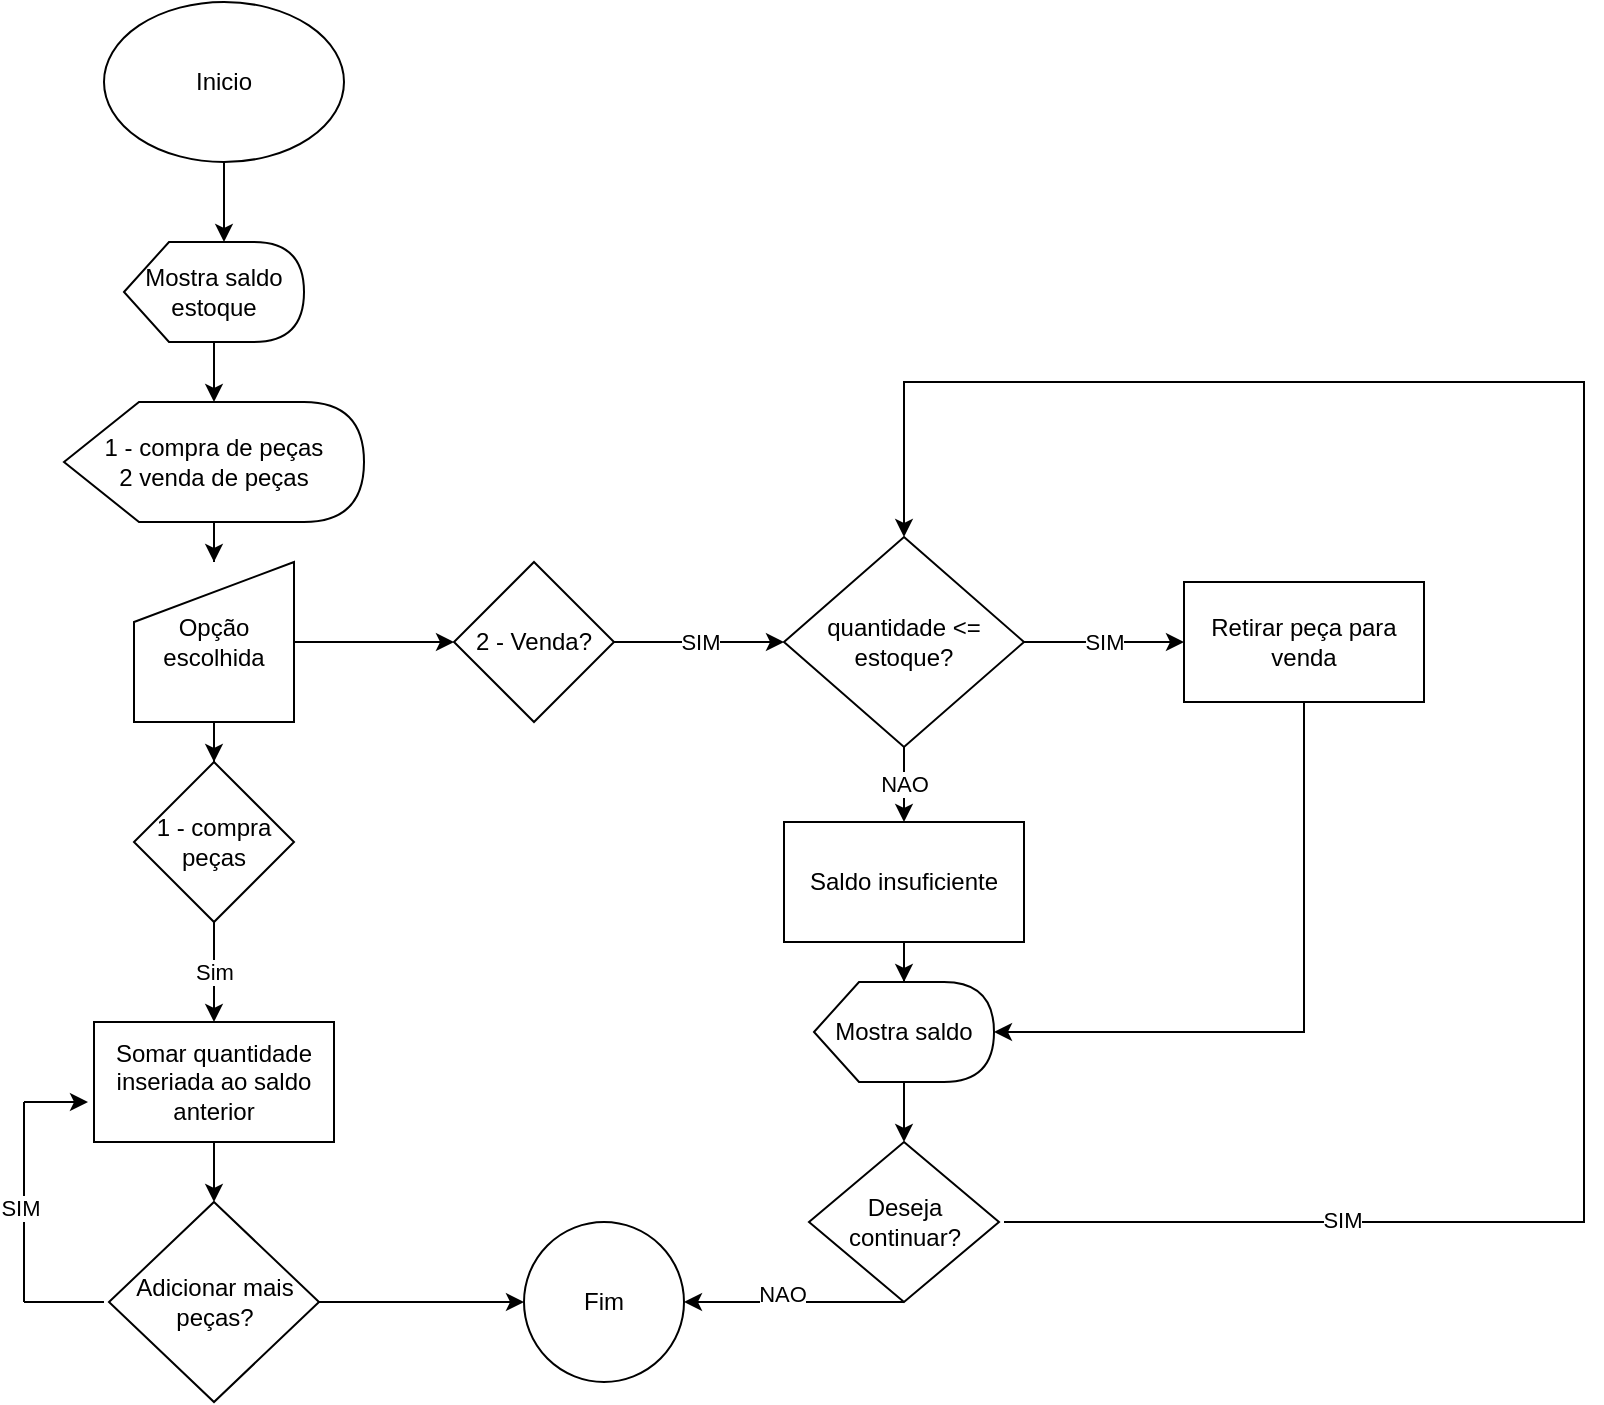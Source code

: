 <mxfile version="26.2.14">
  <diagram name="Página-1" id="1y3uljFw9QOdfljGZ6BB">
    <mxGraphModel dx="1042" dy="570" grid="1" gridSize="10" guides="1" tooltips="1" connect="1" arrows="1" fold="1" page="1" pageScale="1" pageWidth="827" pageHeight="1169" math="0" shadow="0">
      <root>
        <mxCell id="0" />
        <mxCell id="1" parent="0" />
        <mxCell id="xGtlebXgADdg8n_4w4U1-3" value="" style="edgeStyle=orthogonalEdgeStyle;rounded=0;orthogonalLoop=1;jettySize=auto;html=1;" edge="1" parent="1" source="xGtlebXgADdg8n_4w4U1-1">
          <mxGeometry relative="1" as="geometry">
            <mxPoint x="120" y="130" as="targetPoint" />
          </mxGeometry>
        </mxCell>
        <mxCell id="xGtlebXgADdg8n_4w4U1-1" value="Inicio" style="ellipse;whiteSpace=wrap;html=1;" vertex="1" parent="1">
          <mxGeometry x="60" y="10" width="120" height="80" as="geometry" />
        </mxCell>
        <mxCell id="xGtlebXgADdg8n_4w4U1-7" value="Sim" style="edgeStyle=orthogonalEdgeStyle;rounded=0;orthogonalLoop=1;jettySize=auto;html=1;" edge="1" parent="1" source="xGtlebXgADdg8n_4w4U1-4" target="xGtlebXgADdg8n_4w4U1-6">
          <mxGeometry relative="1" as="geometry" />
        </mxCell>
        <mxCell id="xGtlebXgADdg8n_4w4U1-4" value="1 - compra peças" style="rhombus;whiteSpace=wrap;html=1;" vertex="1" parent="1">
          <mxGeometry x="75" y="390" width="80" height="80" as="geometry" />
        </mxCell>
        <mxCell id="xGtlebXgADdg8n_4w4U1-39" value="" style="edgeStyle=orthogonalEdgeStyle;rounded=0;orthogonalLoop=1;jettySize=auto;html=1;" edge="1" parent="1" source="xGtlebXgADdg8n_4w4U1-6" target="xGtlebXgADdg8n_4w4U1-38">
          <mxGeometry relative="1" as="geometry" />
        </mxCell>
        <mxCell id="xGtlebXgADdg8n_4w4U1-6" value="Somar quantidade inseriada ao saldo anterior" style="rounded=0;whiteSpace=wrap;html=1;" vertex="1" parent="1">
          <mxGeometry x="55" y="520" width="120" height="60" as="geometry" />
        </mxCell>
        <mxCell id="xGtlebXgADdg8n_4w4U1-48" value="" style="edgeStyle=orthogonalEdgeStyle;rounded=0;orthogonalLoop=1;jettySize=auto;html=1;" edge="1" parent="1" source="xGtlebXgADdg8n_4w4U1-36" target="xGtlebXgADdg8n_4w4U1-47">
          <mxGeometry relative="1" as="geometry" />
        </mxCell>
        <mxCell id="xGtlebXgADdg8n_4w4U1-36" value="Mostra saldo estoque" style="shape=display;whiteSpace=wrap;html=1;" vertex="1" parent="1">
          <mxGeometry x="70" y="130" width="90" height="50" as="geometry" />
        </mxCell>
        <mxCell id="xGtlebXgADdg8n_4w4U1-46" value="" style="edgeStyle=orthogonalEdgeStyle;rounded=0;orthogonalLoop=1;jettySize=auto;html=1;" edge="1" parent="1" source="xGtlebXgADdg8n_4w4U1-38" target="xGtlebXgADdg8n_4w4U1-45">
          <mxGeometry relative="1" as="geometry" />
        </mxCell>
        <mxCell id="xGtlebXgADdg8n_4w4U1-38" value="Adicionar mais peças?" style="rhombus;whiteSpace=wrap;html=1;rounded=0;" vertex="1" parent="1">
          <mxGeometry x="62.5" y="610" width="105" height="100" as="geometry" />
        </mxCell>
        <mxCell id="xGtlebXgADdg8n_4w4U1-45" value="Fim" style="ellipse;whiteSpace=wrap;html=1;rounded=0;" vertex="1" parent="1">
          <mxGeometry x="270" y="620" width="80" height="80" as="geometry" />
        </mxCell>
        <mxCell id="xGtlebXgADdg8n_4w4U1-52" value="" style="edgeStyle=orthogonalEdgeStyle;rounded=0;orthogonalLoop=1;jettySize=auto;html=1;" edge="1" parent="1" source="xGtlebXgADdg8n_4w4U1-47" target="xGtlebXgADdg8n_4w4U1-51">
          <mxGeometry relative="1" as="geometry" />
        </mxCell>
        <mxCell id="xGtlebXgADdg8n_4w4U1-47" value="1 - compra de peças&lt;div&gt;2 venda de peças&lt;/div&gt;" style="shape=display;whiteSpace=wrap;html=1;" vertex="1" parent="1">
          <mxGeometry x="40" y="210" width="150" height="60" as="geometry" />
        </mxCell>
        <mxCell id="xGtlebXgADdg8n_4w4U1-53" value="" style="edgeStyle=orthogonalEdgeStyle;rounded=0;orthogonalLoop=1;jettySize=auto;html=1;" edge="1" parent="1" source="xGtlebXgADdg8n_4w4U1-51" target="xGtlebXgADdg8n_4w4U1-4">
          <mxGeometry relative="1" as="geometry" />
        </mxCell>
        <mxCell id="xGtlebXgADdg8n_4w4U1-59" value="" style="edgeStyle=orthogonalEdgeStyle;rounded=0;orthogonalLoop=1;jettySize=auto;html=1;" edge="1" parent="1" source="xGtlebXgADdg8n_4w4U1-51" target="xGtlebXgADdg8n_4w4U1-58">
          <mxGeometry relative="1" as="geometry" />
        </mxCell>
        <mxCell id="xGtlebXgADdg8n_4w4U1-51" value="Opção escolhida" style="shape=manualInput;whiteSpace=wrap;html=1;" vertex="1" parent="1">
          <mxGeometry x="75" y="290" width="80" height="80" as="geometry" />
        </mxCell>
        <mxCell id="xGtlebXgADdg8n_4w4U1-54" value="" style="endArrow=none;html=1;rounded=0;" edge="1" parent="1">
          <mxGeometry width="50" height="50" relative="1" as="geometry">
            <mxPoint x="20" y="660" as="sourcePoint" />
            <mxPoint x="60" y="660" as="targetPoint" />
          </mxGeometry>
        </mxCell>
        <mxCell id="xGtlebXgADdg8n_4w4U1-55" value="" style="endArrow=none;html=1;rounded=0;" edge="1" parent="1">
          <mxGeometry width="50" height="50" relative="1" as="geometry">
            <mxPoint x="20" y="660" as="sourcePoint" />
            <mxPoint x="20" y="560" as="targetPoint" />
          </mxGeometry>
        </mxCell>
        <mxCell id="xGtlebXgADdg8n_4w4U1-57" value="SIM" style="edgeLabel;html=1;align=center;verticalAlign=middle;resizable=0;points=[];" vertex="1" connectable="0" parent="xGtlebXgADdg8n_4w4U1-55">
          <mxGeometry x="-0.06" y="2" relative="1" as="geometry">
            <mxPoint as="offset" />
          </mxGeometry>
        </mxCell>
        <mxCell id="xGtlebXgADdg8n_4w4U1-56" value="" style="endArrow=classic;html=1;rounded=0;" edge="1" parent="1">
          <mxGeometry width="50" height="50" relative="1" as="geometry">
            <mxPoint x="20" y="560" as="sourcePoint" />
            <mxPoint x="52" y="560" as="targetPoint" />
          </mxGeometry>
        </mxCell>
        <mxCell id="xGtlebXgADdg8n_4w4U1-68" value="SIM" style="edgeStyle=orthogonalEdgeStyle;rounded=0;orthogonalLoop=1;jettySize=auto;html=1;" edge="1" parent="1" source="xGtlebXgADdg8n_4w4U1-58" target="xGtlebXgADdg8n_4w4U1-67">
          <mxGeometry relative="1" as="geometry" />
        </mxCell>
        <mxCell id="xGtlebXgADdg8n_4w4U1-58" value="2 - Venda?" style="rhombus;whiteSpace=wrap;html=1;" vertex="1" parent="1">
          <mxGeometry x="235" y="290" width="80" height="80" as="geometry" />
        </mxCell>
        <mxCell id="xGtlebXgADdg8n_4w4U1-62" value="Deseja continuar?" style="rhombus;whiteSpace=wrap;html=1;" vertex="1" parent="1">
          <mxGeometry x="412.5" y="580" width="95" height="80" as="geometry" />
        </mxCell>
        <mxCell id="xGtlebXgADdg8n_4w4U1-70" value="SIM" style="edgeStyle=orthogonalEdgeStyle;rounded=0;orthogonalLoop=1;jettySize=auto;html=1;" edge="1" parent="1" source="xGtlebXgADdg8n_4w4U1-67" target="xGtlebXgADdg8n_4w4U1-69">
          <mxGeometry relative="1" as="geometry" />
        </mxCell>
        <mxCell id="xGtlebXgADdg8n_4w4U1-72" value="NAO" style="edgeStyle=orthogonalEdgeStyle;rounded=0;orthogonalLoop=1;jettySize=auto;html=1;" edge="1" parent="1" source="xGtlebXgADdg8n_4w4U1-67" target="xGtlebXgADdg8n_4w4U1-71">
          <mxGeometry relative="1" as="geometry" />
        </mxCell>
        <mxCell id="xGtlebXgADdg8n_4w4U1-67" value="quantidade &amp;lt;= estoque?" style="rhombus;whiteSpace=wrap;html=1;" vertex="1" parent="1">
          <mxGeometry x="400" y="277.5" width="120" height="105" as="geometry" />
        </mxCell>
        <mxCell id="xGtlebXgADdg8n_4w4U1-69" value="Retirar peça para venda" style="whiteSpace=wrap;html=1;" vertex="1" parent="1">
          <mxGeometry x="600" y="300" width="120" height="60" as="geometry" />
        </mxCell>
        <mxCell id="xGtlebXgADdg8n_4w4U1-78" value="" style="edgeStyle=orthogonalEdgeStyle;rounded=0;orthogonalLoop=1;jettySize=auto;html=1;" edge="1" parent="1" source="xGtlebXgADdg8n_4w4U1-71" target="xGtlebXgADdg8n_4w4U1-77">
          <mxGeometry relative="1" as="geometry" />
        </mxCell>
        <mxCell id="xGtlebXgADdg8n_4w4U1-71" value="Saldo insuficiente" style="whiteSpace=wrap;html=1;" vertex="1" parent="1">
          <mxGeometry x="400" y="420" width="120" height="60" as="geometry" />
        </mxCell>
        <mxCell id="xGtlebXgADdg8n_4w4U1-74" value="" style="endArrow=classic;html=1;rounded=0;exitX=0.5;exitY=1;exitDx=0;exitDy=0;entryX=1;entryY=0.5;entryDx=0;entryDy=0;" edge="1" parent="1" source="xGtlebXgADdg8n_4w4U1-62" target="xGtlebXgADdg8n_4w4U1-45">
          <mxGeometry width="50" height="50" relative="1" as="geometry">
            <mxPoint x="480" y="630" as="sourcePoint" />
            <mxPoint x="420" y="690" as="targetPoint" />
            <Array as="points">
              <mxPoint x="460" y="660" />
            </Array>
          </mxGeometry>
        </mxCell>
        <mxCell id="xGtlebXgADdg8n_4w4U1-75" value="NAO" style="edgeLabel;html=1;align=center;verticalAlign=middle;resizable=0;points=[];" vertex="1" connectable="0" parent="xGtlebXgADdg8n_4w4U1-74">
          <mxGeometry x="0.11" y="-4" relative="1" as="geometry">
            <mxPoint as="offset" />
          </mxGeometry>
        </mxCell>
        <mxCell id="xGtlebXgADdg8n_4w4U1-79" value="" style="edgeStyle=orthogonalEdgeStyle;rounded=0;orthogonalLoop=1;jettySize=auto;html=1;" edge="1" parent="1" source="xGtlebXgADdg8n_4w4U1-77" target="xGtlebXgADdg8n_4w4U1-62">
          <mxGeometry relative="1" as="geometry" />
        </mxCell>
        <mxCell id="xGtlebXgADdg8n_4w4U1-77" value="Mostra saldo" style="shape=display;whiteSpace=wrap;html=1;" vertex="1" parent="1">
          <mxGeometry x="415" y="500" width="90" height="50" as="geometry" />
        </mxCell>
        <mxCell id="xGtlebXgADdg8n_4w4U1-80" value="" style="endArrow=classic;html=1;rounded=0;exitX=0.5;exitY=1;exitDx=0;exitDy=0;entryX=1;entryY=0.5;entryDx=0;entryDy=0;entryPerimeter=0;" edge="1" parent="1" source="xGtlebXgADdg8n_4w4U1-69" target="xGtlebXgADdg8n_4w4U1-77">
          <mxGeometry width="50" height="50" relative="1" as="geometry">
            <mxPoint x="630" y="460" as="sourcePoint" />
            <mxPoint x="654" y="520" as="targetPoint" />
            <Array as="points">
              <mxPoint x="660" y="525" />
            </Array>
          </mxGeometry>
        </mxCell>
        <mxCell id="xGtlebXgADdg8n_4w4U1-82" value="" style="endArrow=classic;html=1;rounded=0;entryX=0.5;entryY=0;entryDx=0;entryDy=0;" edge="1" parent="1" target="xGtlebXgADdg8n_4w4U1-67">
          <mxGeometry width="50" height="50" relative="1" as="geometry">
            <mxPoint x="510" y="620" as="sourcePoint" />
            <mxPoint x="450" y="230" as="targetPoint" />
            <Array as="points">
              <mxPoint x="800" y="620" />
              <mxPoint x="800" y="200" />
              <mxPoint x="460" y="200" />
            </Array>
          </mxGeometry>
        </mxCell>
        <mxCell id="xGtlebXgADdg8n_4w4U1-83" value="SIM" style="edgeLabel;html=1;align=center;verticalAlign=middle;resizable=0;points=[];" vertex="1" connectable="0" parent="xGtlebXgADdg8n_4w4U1-82">
          <mxGeometry x="-0.7" y="1" relative="1" as="geometry">
            <mxPoint as="offset" />
          </mxGeometry>
        </mxCell>
      </root>
    </mxGraphModel>
  </diagram>
</mxfile>

